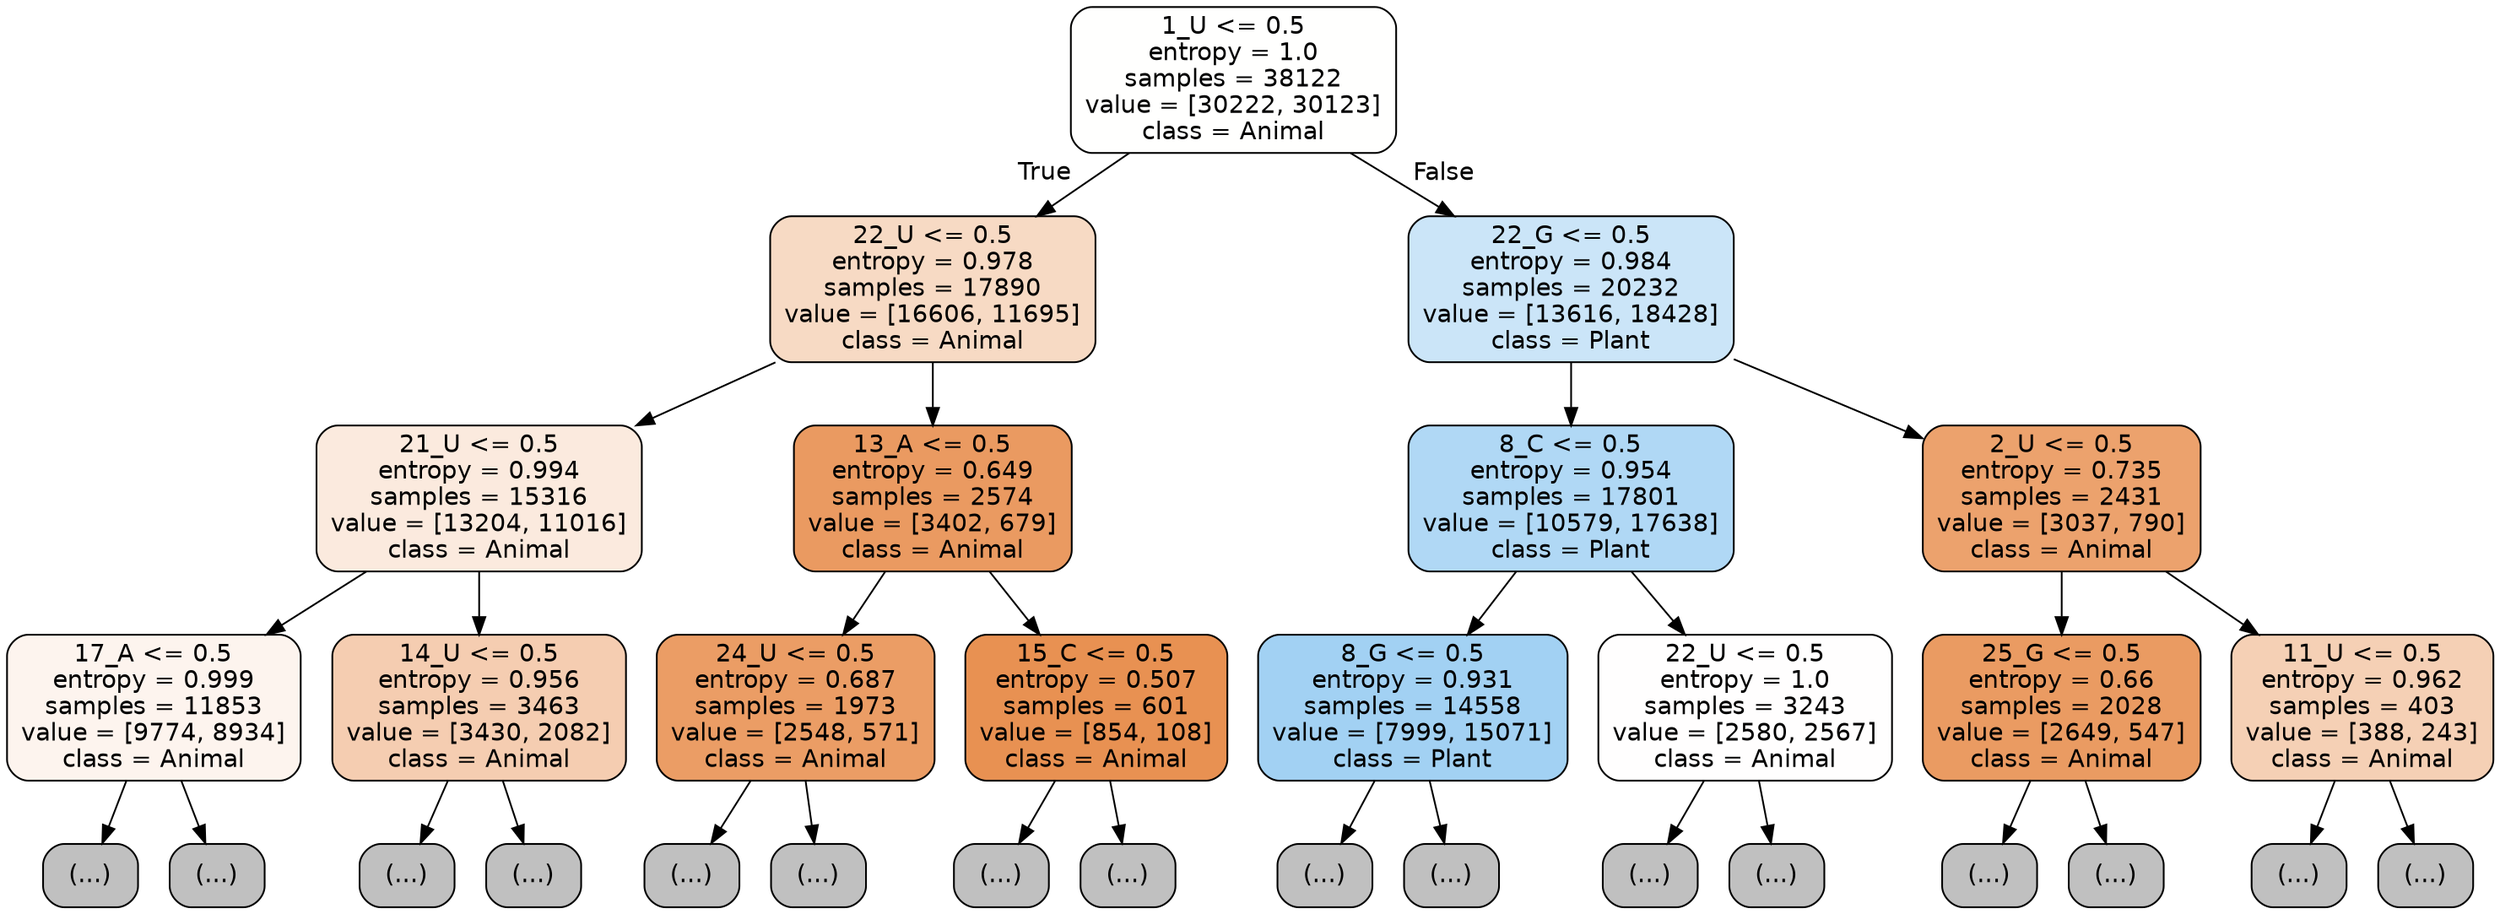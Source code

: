 digraph Tree {
node [shape=box, style="filled, rounded", color="black", fontname="helvetica"] ;
edge [fontname="helvetica"] ;
0 [label="1_U <= 0.5\nentropy = 1.0\nsamples = 38122\nvalue = [30222, 30123]\nclass = Animal", fillcolor="#fffffe"] ;
1 [label="22_U <= 0.5\nentropy = 0.978\nsamples = 17890\nvalue = [16606, 11695]\nclass = Animal", fillcolor="#f7dac4"] ;
0 -> 1 [labeldistance=2.5, labelangle=45, headlabel="True"] ;
2 [label="21_U <= 0.5\nentropy = 0.994\nsamples = 15316\nvalue = [13204, 11016]\nclass = Animal", fillcolor="#fbeade"] ;
1 -> 2 ;
3 [label="17_A <= 0.5\nentropy = 0.999\nsamples = 11853\nvalue = [9774, 8934]\nclass = Animal", fillcolor="#fdf4ee"] ;
2 -> 3 ;
4 [label="(...)", fillcolor="#C0C0C0"] ;
3 -> 4 ;
5515 [label="(...)", fillcolor="#C0C0C0"] ;
3 -> 5515 ;
6988 [label="14_U <= 0.5\nentropy = 0.956\nsamples = 3463\nvalue = [3430, 2082]\nclass = Animal", fillcolor="#f5cdb1"] ;
2 -> 6988 ;
6989 [label="(...)", fillcolor="#C0C0C0"] ;
6988 -> 6989 ;
8170 [label="(...)", fillcolor="#C0C0C0"] ;
6988 -> 8170 ;
8689 [label="13_A <= 0.5\nentropy = 0.649\nsamples = 2574\nvalue = [3402, 679]\nclass = Animal", fillcolor="#ea9a61"] ;
1 -> 8689 ;
8690 [label="24_U <= 0.5\nentropy = 0.687\nsamples = 1973\nvalue = [2548, 571]\nclass = Animal", fillcolor="#eb9d65"] ;
8689 -> 8690 ;
8691 [label="(...)", fillcolor="#C0C0C0"] ;
8690 -> 8691 ;
9496 [label="(...)", fillcolor="#C0C0C0"] ;
8690 -> 9496 ;
9545 [label="15_C <= 0.5\nentropy = 0.507\nsamples = 601\nvalue = [854, 108]\nclass = Animal", fillcolor="#e89152"] ;
8689 -> 9545 ;
9546 [label="(...)", fillcolor="#C0C0C0"] ;
9545 -> 9546 ;
9705 [label="(...)", fillcolor="#C0C0C0"] ;
9545 -> 9705 ;
9768 [label="22_G <= 0.5\nentropy = 0.984\nsamples = 20232\nvalue = [13616, 18428]\nclass = Plant", fillcolor="#cbe5f8"] ;
0 -> 9768 [labeldistance=2.5, labelangle=-45, headlabel="False"] ;
9769 [label="8_C <= 0.5\nentropy = 0.954\nsamples = 17801\nvalue = [10579, 17638]\nclass = Plant", fillcolor="#b0d8f5"] ;
9768 -> 9769 ;
9770 [label="8_G <= 0.5\nentropy = 0.931\nsamples = 14558\nvalue = [7999, 15071]\nclass = Plant", fillcolor="#a2d1f3"] ;
9769 -> 9770 ;
9771 [label="(...)", fillcolor="#C0C0C0"] ;
9770 -> 9771 ;
13072 [label="(...)", fillcolor="#C0C0C0"] ;
9770 -> 13072 ;
14901 [label="22_U <= 0.5\nentropy = 1.0\nsamples = 3243\nvalue = [2580, 2567]\nclass = Animal", fillcolor="#fffefe"] ;
9769 -> 14901 ;
14902 [label="(...)", fillcolor="#C0C0C0"] ;
14901 -> 14902 ;
16091 [label="(...)", fillcolor="#C0C0C0"] ;
14901 -> 16091 ;
16286 [label="2_U <= 0.5\nentropy = 0.735\nsamples = 2431\nvalue = [3037, 790]\nclass = Animal", fillcolor="#eca26d"] ;
9768 -> 16286 ;
16287 [label="25_G <= 0.5\nentropy = 0.66\nsamples = 2028\nvalue = [2649, 547]\nclass = Animal", fillcolor="#ea9b62"] ;
16286 -> 16287 ;
16288 [label="(...)", fillcolor="#C0C0C0"] ;
16287 -> 16288 ;
16859 [label="(...)", fillcolor="#C0C0C0"] ;
16287 -> 16859 ;
16878 [label="11_U <= 0.5\nentropy = 0.962\nsamples = 403\nvalue = [388, 243]\nclass = Animal", fillcolor="#f5d0b5"] ;
16286 -> 16878 ;
16879 [label="(...)", fillcolor="#C0C0C0"] ;
16878 -> 16879 ;
17008 [label="(...)", fillcolor="#C0C0C0"] ;
16878 -> 17008 ;
}